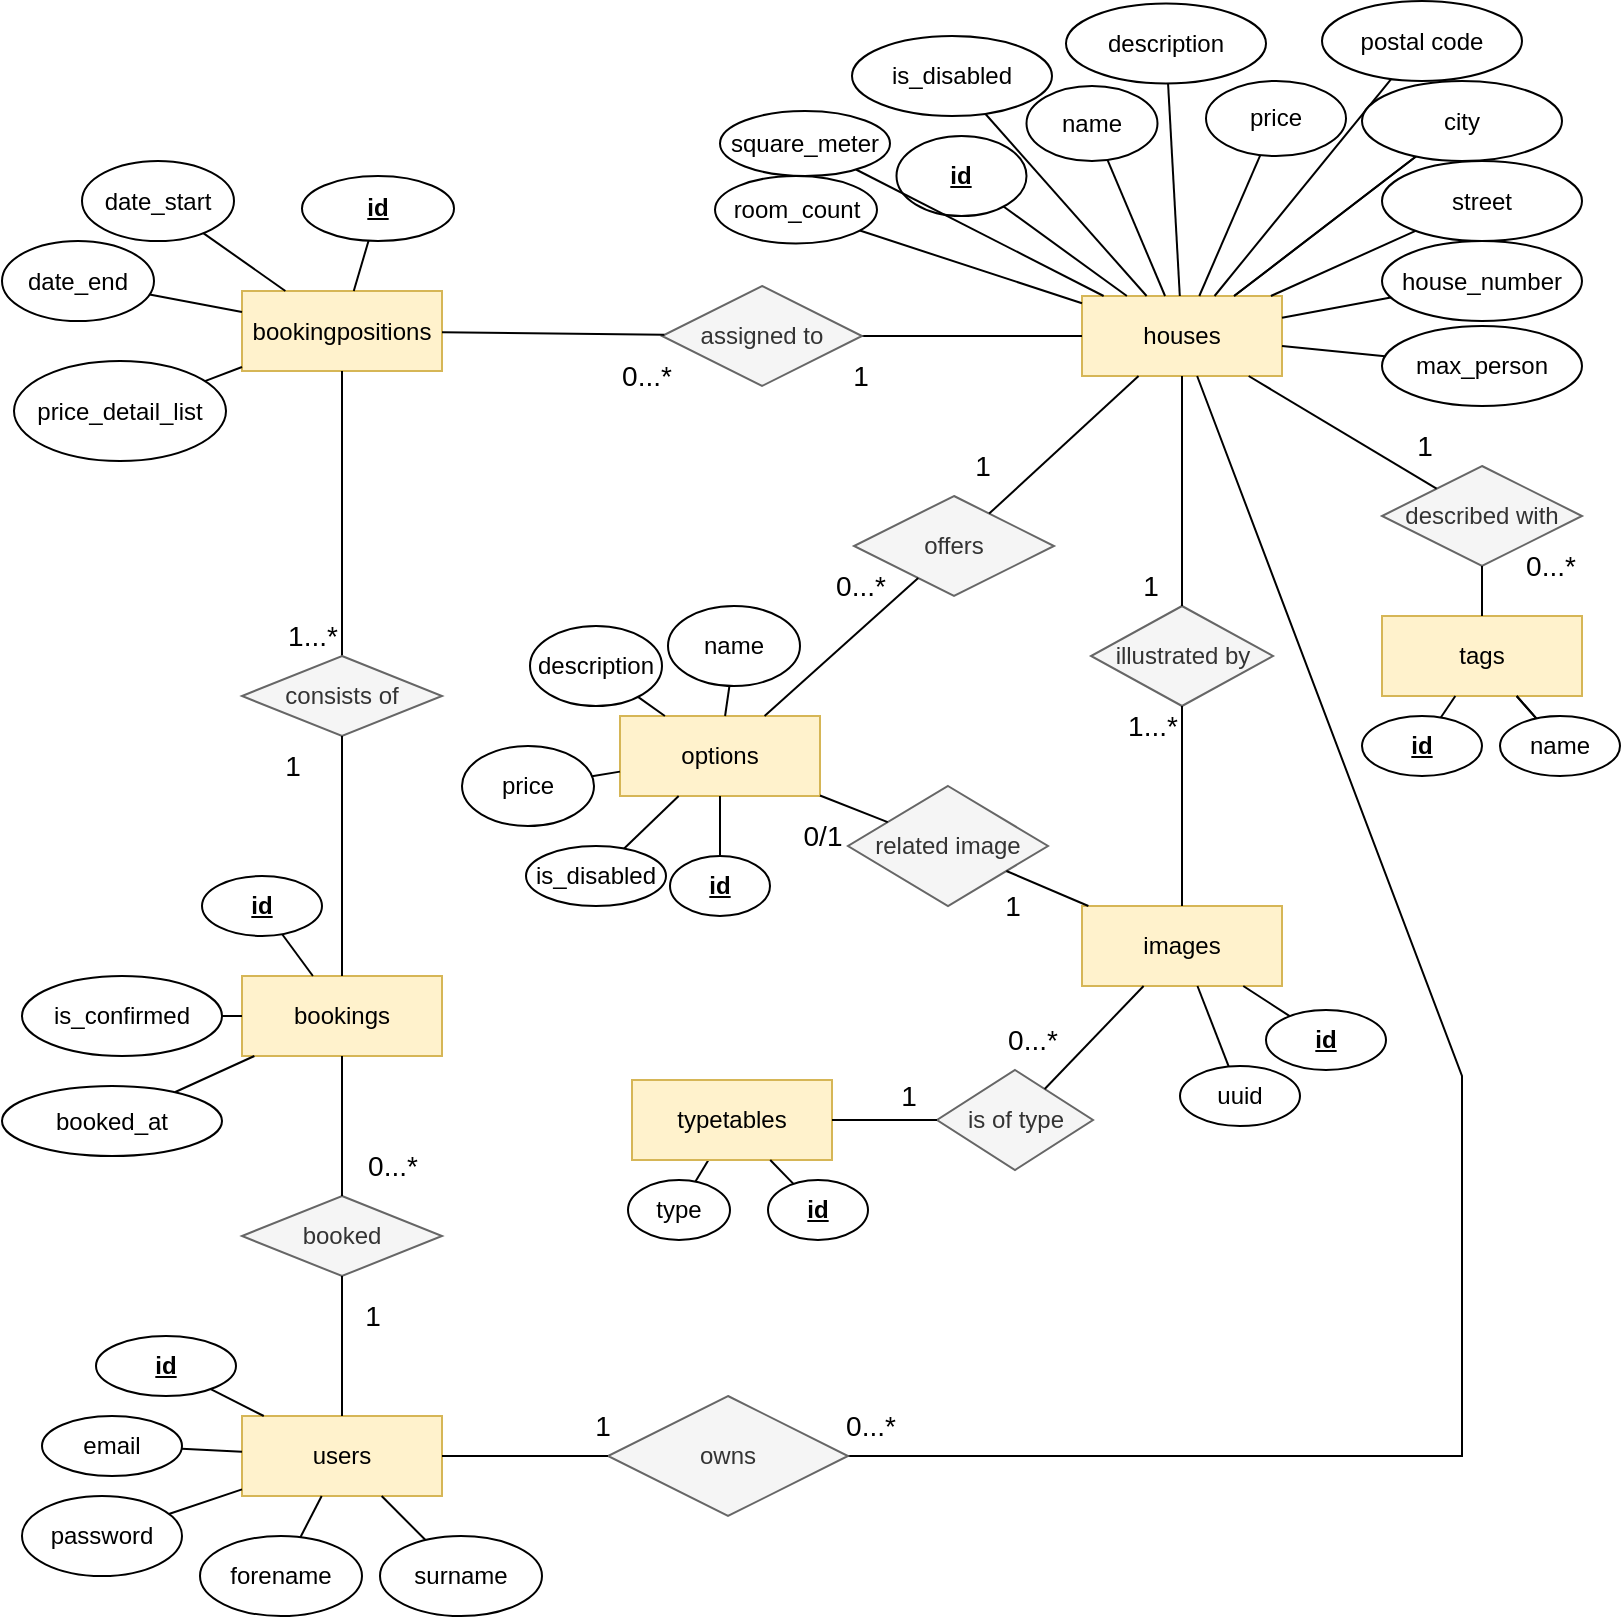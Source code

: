 <mxfile version="22.1.2" type="device">
  <diagram name="Seite-1" id="OsifApjgYvvoh2VOSOsC">
    <mxGraphModel dx="1434" dy="836" grid="1" gridSize="10" guides="1" tooltips="1" connect="1" arrows="1" fold="1" page="1" pageScale="1" pageWidth="827" pageHeight="1169" math="0" shadow="0">
      <root>
        <mxCell id="0" />
        <mxCell id="1" parent="0" />
        <mxCell id="ab5W0s9qCHvpIZwfEwE3-1" value="users" style="whiteSpace=wrap;html=1;align=center;fillColor=#fff2cc;strokeColor=#d6b656;" parent="1" vertex="1">
          <mxGeometry x="130" y="730" width="100" height="40" as="geometry" />
        </mxCell>
        <mxCell id="ab5W0s9qCHvpIZwfEwE3-3" style="rounded=0;orthogonalLoop=1;jettySize=auto;html=1;endArrow=none;endFill=0;" parent="1" source="ab5W0s9qCHvpIZwfEwE3-2" target="ab5W0s9qCHvpIZwfEwE3-1" edge="1">
          <mxGeometry relative="1" as="geometry" />
        </mxCell>
        <mxCell id="ab5W0s9qCHvpIZwfEwE3-2" value="&lt;b&gt;&lt;u&gt;id&lt;br&gt;&lt;/u&gt;&lt;/b&gt;" style="ellipse;whiteSpace=wrap;html=1;align=center;" parent="1" vertex="1">
          <mxGeometry x="57" y="690" width="70" height="30" as="geometry" />
        </mxCell>
        <mxCell id="ab5W0s9qCHvpIZwfEwE3-4" style="rounded=0;orthogonalLoop=1;jettySize=auto;html=1;endArrow=none;endFill=0;" parent="1" source="ab5W0s9qCHvpIZwfEwE3-5" target="ab5W0s9qCHvpIZwfEwE3-1" edge="1">
          <mxGeometry relative="1" as="geometry">
            <mxPoint x="306" y="710" as="targetPoint" />
          </mxGeometry>
        </mxCell>
        <mxCell id="ab5W0s9qCHvpIZwfEwE3-5" value="email" style="ellipse;whiteSpace=wrap;html=1;align=center;" parent="1" vertex="1">
          <mxGeometry x="30" y="730" width="70" height="30" as="geometry" />
        </mxCell>
        <mxCell id="ab5W0s9qCHvpIZwfEwE3-8" style="rounded=0;orthogonalLoop=1;jettySize=auto;html=1;endArrow=none;endFill=0;" parent="1" source="ab5W0s9qCHvpIZwfEwE3-9" target="ab5W0s9qCHvpIZwfEwE3-1" edge="1">
          <mxGeometry relative="1" as="geometry">
            <mxPoint x="240" y="670" as="targetPoint" />
          </mxGeometry>
        </mxCell>
        <mxCell id="ab5W0s9qCHvpIZwfEwE3-9" value="password" style="ellipse;whiteSpace=wrap;html=1;align=center;" parent="1" vertex="1">
          <mxGeometry x="20" y="770" width="80" height="40" as="geometry" />
        </mxCell>
        <mxCell id="ab5W0s9qCHvpIZwfEwE3-10" style="rounded=0;orthogonalLoop=1;jettySize=auto;html=1;endArrow=none;endFill=0;" parent="1" source="ab5W0s9qCHvpIZwfEwE3-11" target="ab5W0s9qCHvpIZwfEwE3-1" edge="1">
          <mxGeometry relative="1" as="geometry">
            <mxPoint x="217" y="640" as="targetPoint" />
          </mxGeometry>
        </mxCell>
        <mxCell id="ab5W0s9qCHvpIZwfEwE3-11" value="forename" style="ellipse;whiteSpace=wrap;html=1;align=center;" parent="1" vertex="1">
          <mxGeometry x="109" y="790" width="81" height="40" as="geometry" />
        </mxCell>
        <mxCell id="ab5W0s9qCHvpIZwfEwE3-12" style="rounded=0;orthogonalLoop=1;jettySize=auto;html=1;endArrow=none;endFill=0;" parent="1" source="ab5W0s9qCHvpIZwfEwE3-13" target="ab5W0s9qCHvpIZwfEwE3-1" edge="1">
          <mxGeometry relative="1" as="geometry">
            <mxPoint x="117" y="640" as="targetPoint" />
          </mxGeometry>
        </mxCell>
        <mxCell id="ab5W0s9qCHvpIZwfEwE3-13" value="surname" style="ellipse;whiteSpace=wrap;html=1;align=center;" parent="1" vertex="1">
          <mxGeometry x="199" y="790" width="81" height="40" as="geometry" />
        </mxCell>
        <mxCell id="ab5W0s9qCHvpIZwfEwE3-16" value="tags" style="whiteSpace=wrap;html=1;align=center;fillColor=#fff2cc;strokeColor=#d6b656;" parent="1" vertex="1">
          <mxGeometry x="700" y="330" width="100" height="40" as="geometry" />
        </mxCell>
        <mxCell id="ab5W0s9qCHvpIZwfEwE3-17" style="rounded=0;orthogonalLoop=1;jettySize=auto;html=1;endArrow=none;endFill=0;" parent="1" source="ab5W0s9qCHvpIZwfEwE3-18" target="ab5W0s9qCHvpIZwfEwE3-16" edge="1">
          <mxGeometry relative="1" as="geometry">
            <mxPoint x="678.333" y="270" as="targetPoint" />
          </mxGeometry>
        </mxCell>
        <mxCell id="ab5W0s9qCHvpIZwfEwE3-18" value="&lt;b&gt;&lt;u&gt;id&lt;/u&gt;&lt;/b&gt;" style="ellipse;whiteSpace=wrap;html=1;align=center;" parent="1" vertex="1">
          <mxGeometry x="690" y="380" width="60" height="30" as="geometry" />
        </mxCell>
        <mxCell id="ab5W0s9qCHvpIZwfEwE3-21" style="rounded=0;orthogonalLoop=1;jettySize=auto;html=1;endArrow=none;endFill=0;" parent="1" source="ab5W0s9qCHvpIZwfEwE3-22" target="ab5W0s9qCHvpIZwfEwE3-16" edge="1">
          <mxGeometry relative="1" as="geometry">
            <mxPoint x="682" y="470" as="targetPoint" />
          </mxGeometry>
        </mxCell>
        <mxCell id="ab5W0s9qCHvpIZwfEwE3-23" value="bookings" style="whiteSpace=wrap;html=1;align=center;fillColor=#fff2cc;strokeColor=#d6b656;" parent="1" vertex="1">
          <mxGeometry x="130" y="510" width="100" height="40" as="geometry" />
        </mxCell>
        <mxCell id="ab5W0s9qCHvpIZwfEwE3-24" value="bookingpositions" style="whiteSpace=wrap;html=1;align=center;fillColor=#fff2cc;strokeColor=#d6b656;" parent="1" vertex="1">
          <mxGeometry x="130" y="167.5" width="100" height="40" as="geometry" />
        </mxCell>
        <mxCell id="ab5W0s9qCHvpIZwfEwE3-25" style="rounded=0;orthogonalLoop=1;jettySize=auto;html=1;endArrow=none;endFill=0;" parent="1" source="ab5W0s9qCHvpIZwfEwE3-26" target="ab5W0s9qCHvpIZwfEwE3-24" edge="1">
          <mxGeometry relative="1" as="geometry">
            <mxPoint x="50" y="187.5" as="targetPoint" />
          </mxGeometry>
        </mxCell>
        <mxCell id="ab5W0s9qCHvpIZwfEwE3-26" value="&lt;b&gt;&lt;u&gt;id&lt;/u&gt;&lt;/b&gt;" style="ellipse;whiteSpace=wrap;html=1;align=center;" parent="1" vertex="1">
          <mxGeometry x="160" y="110" width="76" height="32.5" as="geometry" />
        </mxCell>
        <mxCell id="ab5W0s9qCHvpIZwfEwE3-29" value="houses" style="whiteSpace=wrap;html=1;align=center;fillColor=#fff2cc;strokeColor=#d6b656;" parent="1" vertex="1">
          <mxGeometry x="550" y="170" width="100" height="40" as="geometry" />
        </mxCell>
        <mxCell id="ab5W0s9qCHvpIZwfEwE3-32" style="rounded=0;orthogonalLoop=1;jettySize=auto;html=1;endArrow=none;endFill=0;" parent="1" source="ab5W0s9qCHvpIZwfEwE3-33" target="ab5W0s9qCHvpIZwfEwE3-24" edge="1">
          <mxGeometry relative="1" as="geometry">
            <mxPoint x="264" y="97.5" as="targetPoint" />
          </mxGeometry>
        </mxCell>
        <mxCell id="ab5W0s9qCHvpIZwfEwE3-33" value="date_start" style="ellipse;whiteSpace=wrap;html=1;align=center;" parent="1" vertex="1">
          <mxGeometry x="50" y="102.5" width="76" height="40" as="geometry" />
        </mxCell>
        <mxCell id="ab5W0s9qCHvpIZwfEwE3-34" style="rounded=0;orthogonalLoop=1;jettySize=auto;html=1;endArrow=none;endFill=0;" parent="1" source="ab5W0s9qCHvpIZwfEwE3-35" target="ab5W0s9qCHvpIZwfEwE3-24" edge="1">
          <mxGeometry relative="1" as="geometry">
            <mxPoint x="204" y="37.5" as="targetPoint" />
          </mxGeometry>
        </mxCell>
        <mxCell id="ab5W0s9qCHvpIZwfEwE3-35" value="date_end" style="ellipse;whiteSpace=wrap;html=1;align=center;" parent="1" vertex="1">
          <mxGeometry x="10" y="142.5" width="76" height="40" as="geometry" />
        </mxCell>
        <mxCell id="ab5W0s9qCHvpIZwfEwE3-36" style="rounded=0;orthogonalLoop=1;jettySize=auto;html=1;endArrow=none;endFill=0;" parent="1" source="ab5W0s9qCHvpIZwfEwE3-37" target="ab5W0s9qCHvpIZwfEwE3-29" edge="1">
          <mxGeometry relative="1" as="geometry">
            <mxPoint x="551" y="325" as="targetPoint" />
          </mxGeometry>
        </mxCell>
        <mxCell id="ab5W0s9qCHvpIZwfEwE3-37" value="&lt;b&gt;&lt;u&gt;id&lt;/u&gt;&lt;/b&gt;" style="ellipse;whiteSpace=wrap;html=1;align=center;" parent="1" vertex="1">
          <mxGeometry x="457.25" y="90" width="65" height="40" as="geometry" />
        </mxCell>
        <mxCell id="ab5W0s9qCHvpIZwfEwE3-38" style="rounded=0;orthogonalLoop=1;jettySize=auto;html=1;endArrow=none;endFill=0;" parent="1" source="ab5W0s9qCHvpIZwfEwE3-39" target="ab5W0s9qCHvpIZwfEwE3-29" edge="1">
          <mxGeometry relative="1" as="geometry">
            <mxPoint x="571" y="317.5" as="targetPoint" />
          </mxGeometry>
        </mxCell>
        <mxCell id="ab5W0s9qCHvpIZwfEwE3-39" value="description" style="ellipse;whiteSpace=wrap;html=1;align=center;" parent="1" vertex="1">
          <mxGeometry x="542" y="23.75" width="100" height="40" as="geometry" />
        </mxCell>
        <mxCell id="ab5W0s9qCHvpIZwfEwE3-40" style="rounded=0;orthogonalLoop=1;jettySize=auto;html=1;endArrow=none;endFill=0;" parent="1" source="ab5W0s9qCHvpIZwfEwE3-41" target="ab5W0s9qCHvpIZwfEwE3-29" edge="1">
          <mxGeometry relative="1" as="geometry">
            <mxPoint x="610" y="305" as="targetPoint" />
          </mxGeometry>
        </mxCell>
        <mxCell id="ab5W0s9qCHvpIZwfEwE3-41" value="price" style="ellipse;whiteSpace=wrap;html=1;align=center;" parent="1" vertex="1">
          <mxGeometry x="612" y="62.5" width="70" height="37.5" as="geometry" />
        </mxCell>
        <mxCell id="ab5W0s9qCHvpIZwfEwE3-42" style="rounded=0;orthogonalLoop=1;jettySize=auto;html=1;endArrow=none;endFill=0;" parent="1" source="ab5W0s9qCHvpIZwfEwE3-43" target="ab5W0s9qCHvpIZwfEwE3-29" edge="1">
          <mxGeometry relative="1" as="geometry">
            <mxPoint x="660" y="305" as="targetPoint" />
          </mxGeometry>
        </mxCell>
        <mxCell id="ab5W0s9qCHvpIZwfEwE3-53" style="rounded=0;orthogonalLoop=1;jettySize=auto;html=1;endArrow=none;endFill=0;" parent="1" source="ab5W0s9qCHvpIZwfEwE3-44" target="ab5W0s9qCHvpIZwfEwE3-29" edge="1">
          <mxGeometry relative="1" as="geometry">
            <Array as="points">
              <mxPoint x="740" y="750" />
              <mxPoint x="740" y="560" />
            </Array>
          </mxGeometry>
        </mxCell>
        <mxCell id="ab5W0s9qCHvpIZwfEwE3-44" value="owns" style="shape=rhombus;perimeter=rhombusPerimeter;whiteSpace=wrap;html=1;align=center;fillColor=#f5f5f5;strokeColor=#666666;fontColor=#333333;" parent="1" vertex="1">
          <mxGeometry x="313" y="720" width="120" height="60" as="geometry" />
        </mxCell>
        <mxCell id="ab5W0s9qCHvpIZwfEwE3-45" style="rounded=0;orthogonalLoop=1;jettySize=auto;html=1;endArrow=none;endFill=0;" parent="1" source="ab5W0s9qCHvpIZwfEwE3-46" target="ab5W0s9qCHvpIZwfEwE3-29" edge="1">
          <mxGeometry relative="1" as="geometry">
            <mxPoint x="630" y="330" as="targetPoint" />
          </mxGeometry>
        </mxCell>
        <mxCell id="ab5W0s9qCHvpIZwfEwE3-46" value="street" style="ellipse;whiteSpace=wrap;html=1;align=center;" parent="1" vertex="1">
          <mxGeometry x="700" y="102.5" width="100" height="40" as="geometry" />
        </mxCell>
        <mxCell id="ab5W0s9qCHvpIZwfEwE3-47" style="rounded=0;orthogonalLoop=1;jettySize=auto;html=1;endArrow=none;endFill=0;" parent="1" source="ab5W0s9qCHvpIZwfEwE3-43" target="ab5W0s9qCHvpIZwfEwE3-29" edge="1">
          <mxGeometry relative="1" as="geometry">
            <mxPoint x="570" y="350" as="targetPoint" />
          </mxGeometry>
        </mxCell>
        <mxCell id="ab5W0s9qCHvpIZwfEwE3-48" value="house_number" style="ellipse;whiteSpace=wrap;html=1;align=center;" parent="1" vertex="1">
          <mxGeometry x="700" y="142.5" width="100" height="40" as="geometry" />
        </mxCell>
        <mxCell id="ab5W0s9qCHvpIZwfEwE3-49" style="rounded=0;orthogonalLoop=1;jettySize=auto;html=1;endArrow=none;endFill=0;" parent="1" source="ab5W0s9qCHvpIZwfEwE3-50" target="ab5W0s9qCHvpIZwfEwE3-29" edge="1">
          <mxGeometry relative="1" as="geometry">
            <mxPoint x="520" y="320" as="targetPoint" />
          </mxGeometry>
        </mxCell>
        <mxCell id="ab5W0s9qCHvpIZwfEwE3-50" value="postal code" style="ellipse;whiteSpace=wrap;html=1;align=center;" parent="1" vertex="1">
          <mxGeometry x="670" y="22.5" width="100" height="40" as="geometry" />
        </mxCell>
        <mxCell id="ab5W0s9qCHvpIZwfEwE3-51" style="rounded=0;orthogonalLoop=1;jettySize=auto;html=1;endArrow=none;endFill=0;" parent="1" source="ab5W0s9qCHvpIZwfEwE3-52" target="ab5W0s9qCHvpIZwfEwE3-29" edge="1">
          <mxGeometry relative="1" as="geometry">
            <mxPoint x="660" y="130" as="targetPoint" />
          </mxGeometry>
        </mxCell>
        <mxCell id="ab5W0s9qCHvpIZwfEwE3-52" value="name" style="ellipse;whiteSpace=wrap;html=1;align=center;" parent="1" vertex="1">
          <mxGeometry x="522.25" y="65" width="65.5" height="37.5" as="geometry" />
        </mxCell>
        <mxCell id="ab5W0s9qCHvpIZwfEwE3-54" style="rounded=0;orthogonalLoop=1;jettySize=auto;html=1;endArrow=none;endFill=0;" parent="1" source="ab5W0s9qCHvpIZwfEwE3-1" target="ab5W0s9qCHvpIZwfEwE3-44" edge="1">
          <mxGeometry relative="1" as="geometry">
            <mxPoint x="314" y="749" as="sourcePoint" />
            <mxPoint x="438" y="610" as="targetPoint" />
          </mxGeometry>
        </mxCell>
        <mxCell id="ab5W0s9qCHvpIZwfEwE3-56" style="rounded=0;orthogonalLoop=1;jettySize=auto;html=1;endArrow=none;endFill=0;" parent="1" source="ab5W0s9qCHvpIZwfEwE3-55" target="ab5W0s9qCHvpIZwfEwE3-29" edge="1">
          <mxGeometry relative="1" as="geometry" />
        </mxCell>
        <mxCell id="ab5W0s9qCHvpIZwfEwE3-55" value="assigned to" style="shape=rhombus;perimeter=rhombusPerimeter;whiteSpace=wrap;html=1;align=center;fillColor=#f5f5f5;strokeColor=#666666;fontColor=#333333;" parent="1" vertex="1">
          <mxGeometry x="340" y="165" width="100" height="50" as="geometry" />
        </mxCell>
        <mxCell id="ab5W0s9qCHvpIZwfEwE3-57" style="rounded=0;orthogonalLoop=1;jettySize=auto;html=1;endArrow=none;endFill=0;" parent="1" source="ab5W0s9qCHvpIZwfEwE3-24" target="ab5W0s9qCHvpIZwfEwE3-55" edge="1">
          <mxGeometry relative="1" as="geometry">
            <mxPoint x="-96" y="330" as="sourcePoint" />
            <mxPoint x="191" y="195" as="targetPoint" />
          </mxGeometry>
        </mxCell>
        <mxCell id="ab5W0s9qCHvpIZwfEwE3-58" value="described with" style="shape=rhombus;perimeter=rhombusPerimeter;whiteSpace=wrap;html=1;align=center;fillColor=#f5f5f5;fontColor=#333333;strokeColor=#666666;" parent="1" vertex="1">
          <mxGeometry x="700" y="255" width="100" height="50" as="geometry" />
        </mxCell>
        <mxCell id="ab5W0s9qCHvpIZwfEwE3-59" style="rounded=0;orthogonalLoop=1;jettySize=auto;html=1;endArrow=none;endFill=0;" parent="1" source="ab5W0s9qCHvpIZwfEwE3-58" target="ab5W0s9qCHvpIZwfEwE3-29" edge="1">
          <mxGeometry relative="1" as="geometry">
            <mxPoint x="494.5" y="432" as="sourcePoint" />
            <mxPoint x="505.5" y="330" as="targetPoint" />
          </mxGeometry>
        </mxCell>
        <mxCell id="ab5W0s9qCHvpIZwfEwE3-60" style="rounded=0;orthogonalLoop=1;jettySize=auto;html=1;endArrow=none;endFill=0;" parent="1" source="ab5W0s9qCHvpIZwfEwE3-58" target="ab5W0s9qCHvpIZwfEwE3-16" edge="1">
          <mxGeometry relative="1" as="geometry">
            <mxPoint x="657" y="287" as="sourcePoint" />
            <mxPoint x="631" y="240" as="targetPoint" />
          </mxGeometry>
        </mxCell>
        <mxCell id="ab5W0s9qCHvpIZwfEwE3-61" value="" style="rounded=0;orthogonalLoop=1;jettySize=auto;html=1;endArrow=none;endFill=0;" parent="1" source="ab5W0s9qCHvpIZwfEwE3-48" target="ab5W0s9qCHvpIZwfEwE3-29" edge="1">
          <mxGeometry relative="1" as="geometry">
            <mxPoint x="629" y="190" as="targetPoint" />
            <mxPoint x="733" y="79" as="sourcePoint" />
          </mxGeometry>
        </mxCell>
        <mxCell id="ab5W0s9qCHvpIZwfEwE3-43" value="city" style="ellipse;whiteSpace=wrap;html=1;align=center;" parent="1" vertex="1">
          <mxGeometry x="690" y="62.5" width="100" height="40" as="geometry" />
        </mxCell>
        <mxCell id="ab5W0s9qCHvpIZwfEwE3-63" style="rounded=0;orthogonalLoop=1;jettySize=auto;html=1;endArrow=none;endFill=0;" parent="1" source="ab5W0s9qCHvpIZwfEwE3-62" target="ab5W0s9qCHvpIZwfEwE3-24" edge="1">
          <mxGeometry relative="1" as="geometry" />
        </mxCell>
        <mxCell id="ab5W0s9qCHvpIZwfEwE3-62" value="consists of" style="shape=rhombus;perimeter=rhombusPerimeter;whiteSpace=wrap;html=1;align=center;fillColor=#f5f5f5;strokeColor=#666666;fontColor=#333333;" parent="1" vertex="1">
          <mxGeometry x="130" y="350" width="100" height="40" as="geometry" />
        </mxCell>
        <mxCell id="ab5W0s9qCHvpIZwfEwE3-64" style="rounded=0;orthogonalLoop=1;jettySize=auto;html=1;endArrow=none;endFill=0;" parent="1" source="ab5W0s9qCHvpIZwfEwE3-23" target="ab5W0s9qCHvpIZwfEwE3-62" edge="1">
          <mxGeometry relative="1" as="geometry">
            <mxPoint x="183" y="143" as="sourcePoint" />
            <mxPoint x="159" y="48" as="targetPoint" />
          </mxGeometry>
        </mxCell>
        <mxCell id="ab5W0s9qCHvpIZwfEwE3-65" style="rounded=0;orthogonalLoop=1;jettySize=auto;html=1;endArrow=none;endFill=0;" parent="1" source="ab5W0s9qCHvpIZwfEwE3-81" target="ab5W0s9qCHvpIZwfEwE3-23" edge="1">
          <mxGeometry relative="1" as="geometry">
            <mxPoint x="13" y="238" as="targetPoint" />
            <mxPoint x="150.09" y="489.126" as="sourcePoint" />
          </mxGeometry>
        </mxCell>
        <mxCell id="ab5W0s9qCHvpIZwfEwE3-67" value="booked" style="shape=rhombus;perimeter=rhombusPerimeter;whiteSpace=wrap;html=1;align=center;fillColor=#f5f5f5;strokeColor=#666666;fontColor=#333333;" parent="1" vertex="1">
          <mxGeometry x="130" y="620" width="100" height="40" as="geometry" />
        </mxCell>
        <mxCell id="ab5W0s9qCHvpIZwfEwE3-69" style="rounded=0;orthogonalLoop=1;jettySize=auto;html=1;endArrow=none;endFill=0;" parent="1" source="ab5W0s9qCHvpIZwfEwE3-23" target="ab5W0s9qCHvpIZwfEwE3-67" edge="1">
          <mxGeometry relative="1" as="geometry">
            <mxPoint x="180" y="360" as="sourcePoint" />
            <mxPoint x="218" y="284" as="targetPoint" />
          </mxGeometry>
        </mxCell>
        <mxCell id="ab5W0s9qCHvpIZwfEwE3-70" style="rounded=0;orthogonalLoop=1;jettySize=auto;html=1;endArrow=none;endFill=0;" parent="1" source="ab5W0s9qCHvpIZwfEwE3-1" target="ab5W0s9qCHvpIZwfEwE3-67" edge="1">
          <mxGeometry relative="1" as="geometry">
            <mxPoint x="168" y="270" as="sourcePoint" />
            <mxPoint x="153" y="412" as="targetPoint" />
          </mxGeometry>
        </mxCell>
        <mxCell id="ab5W0s9qCHvpIZwfEwE3-81" value="&lt;b&gt;&lt;u&gt;id&lt;/u&gt;&lt;/b&gt;" style="ellipse;whiteSpace=wrap;html=1;align=center;" parent="1" vertex="1">
          <mxGeometry x="110" y="460" width="60" height="30" as="geometry" />
        </mxCell>
        <mxCell id="ab5W0s9qCHvpIZwfEwE3-82" value="images" style="whiteSpace=wrap;html=1;align=center;fillColor=#fff2cc;strokeColor=#d6b656;" parent="1" vertex="1">
          <mxGeometry x="550" y="475" width="100" height="40" as="geometry" />
        </mxCell>
        <mxCell id="ab5W0s9qCHvpIZwfEwE3-83" style="rounded=0;orthogonalLoop=1;jettySize=auto;html=1;endArrow=none;endFill=0;" parent="1" source="ab5W0s9qCHvpIZwfEwE3-84" target="ab5W0s9qCHvpIZwfEwE3-82" edge="1">
          <mxGeometry relative="1" as="geometry">
            <mxPoint x="374" y="250" as="targetPoint" />
            <mxPoint x="359.09" y="229.126" as="sourcePoint" />
          </mxGeometry>
        </mxCell>
        <mxCell id="ab5W0s9qCHvpIZwfEwE3-84" value="&lt;b&gt;&lt;u&gt;id&lt;/u&gt;&lt;/b&gt;" style="ellipse;whiteSpace=wrap;html=1;align=center;" parent="1" vertex="1">
          <mxGeometry x="642" y="527" width="60" height="30" as="geometry" />
        </mxCell>
        <mxCell id="ab5W0s9qCHvpIZwfEwE3-89" value="illustrated by" style="shape=rhombus;perimeter=rhombusPerimeter;whiteSpace=wrap;html=1;align=center;fillColor=#f5f5f5;strokeColor=#666666;fontColor=#333333;" parent="1" vertex="1">
          <mxGeometry x="554.5" y="325" width="91" height="50" as="geometry" />
        </mxCell>
        <mxCell id="ab5W0s9qCHvpIZwfEwE3-90" style="rounded=0;orthogonalLoop=1;jettySize=auto;html=1;endArrow=none;endFill=0;" parent="1" source="ab5W0s9qCHvpIZwfEwE3-89" target="ab5W0s9qCHvpIZwfEwE3-29" edge="1">
          <mxGeometry relative="1" as="geometry">
            <mxPoint x="230" y="610" as="sourcePoint" />
            <mxPoint x="230" y="490" as="targetPoint" />
          </mxGeometry>
        </mxCell>
        <mxCell id="ab5W0s9qCHvpIZwfEwE3-91" style="rounded=0;orthogonalLoop=1;jettySize=auto;html=1;endArrow=none;endFill=0;" parent="1" source="ab5W0s9qCHvpIZwfEwE3-82" target="ab5W0s9qCHvpIZwfEwE3-89" edge="1">
          <mxGeometry relative="1" as="geometry">
            <mxPoint x="239" y="650" as="sourcePoint" />
            <mxPoint x="239" y="530" as="targetPoint" />
          </mxGeometry>
        </mxCell>
        <mxCell id="ab5W0s9qCHvpIZwfEwE3-92" style="rounded=0;orthogonalLoop=1;jettySize=auto;html=1;endArrow=none;endFill=0;" parent="1" source="ab5W0s9qCHvpIZwfEwE3-93" target="ab5W0s9qCHvpIZwfEwE3-23" edge="1">
          <mxGeometry relative="1" as="geometry">
            <mxPoint x="84" y="64.5" as="targetPoint" />
          </mxGeometry>
        </mxCell>
        <mxCell id="ab5W0s9qCHvpIZwfEwE3-93" value="is_confirmed" style="ellipse;whiteSpace=wrap;html=1;align=center;" parent="1" vertex="1">
          <mxGeometry x="20" y="510" width="100" height="40" as="geometry" />
        </mxCell>
        <mxCell id="ab5W0s9qCHvpIZwfEwE3-94" style="rounded=0;orthogonalLoop=1;jettySize=auto;html=1;endArrow=none;endFill=0;" parent="1" source="ab5W0s9qCHvpIZwfEwE3-22" target="ab5W0s9qCHvpIZwfEwE3-16" edge="1">
          <mxGeometry relative="1" as="geometry">
            <mxPoint x="758" y="470" as="targetPoint" />
          </mxGeometry>
        </mxCell>
        <mxCell id="ab5W0s9qCHvpIZwfEwE3-22" value="name" style="ellipse;whiteSpace=wrap;html=1;align=center;" parent="1" vertex="1">
          <mxGeometry x="759" y="380" width="60" height="30" as="geometry" />
        </mxCell>
        <mxCell id="ab5W0s9qCHvpIZwfEwE3-106" style="rounded=0;orthogonalLoop=1;jettySize=auto;html=1;endArrow=none;endFill=0;" parent="1" source="ab5W0s9qCHvpIZwfEwE3-107" target="ab5W0s9qCHvpIZwfEwE3-23" edge="1">
          <mxGeometry relative="1" as="geometry">
            <mxPoint x="102" y="87" as="targetPoint" />
          </mxGeometry>
        </mxCell>
        <mxCell id="ab5W0s9qCHvpIZwfEwE3-107" value="booked_at" style="ellipse;whiteSpace=wrap;html=1;align=center;" parent="1" vertex="1">
          <mxGeometry x="10" y="565" width="110" height="35" as="geometry" />
        </mxCell>
        <mxCell id="ab5W0s9qCHvpIZwfEwE3-112" value="is_disabled" style="ellipse;whiteSpace=wrap;html=1;align=center;" parent="1" vertex="1">
          <mxGeometry x="435" y="40" width="100" height="40" as="geometry" />
        </mxCell>
        <mxCell id="ab5W0s9qCHvpIZwfEwE3-113" value="" style="rounded=0;orthogonalLoop=1;jettySize=auto;html=1;endArrow=none;endFill=0;" parent="1" source="ab5W0s9qCHvpIZwfEwE3-112" target="ab5W0s9qCHvpIZwfEwE3-29" edge="1">
          <mxGeometry relative="1" as="geometry">
            <mxPoint x="665" y="238.5" as="targetPoint" />
            <mxPoint x="748" y="136.5" as="sourcePoint" />
          </mxGeometry>
        </mxCell>
        <mxCell id="3T7cJo7FmOZhtldxoi6--1" value="options" style="whiteSpace=wrap;html=1;align=center;fillColor=#fff2cc;strokeColor=#d6b656;" parent="1" vertex="1">
          <mxGeometry x="319" y="380" width="100" height="40" as="geometry" />
        </mxCell>
        <mxCell id="3T7cJo7FmOZhtldxoi6--2" value="is_disabled" style="ellipse;whiteSpace=wrap;html=1;align=center;" parent="1" vertex="1">
          <mxGeometry x="272" y="445" width="70" height="30" as="geometry" />
        </mxCell>
        <mxCell id="3T7cJo7FmOZhtldxoi6--3" value="" style="rounded=0;orthogonalLoop=1;jettySize=auto;html=1;endArrow=none;endFill=0;" parent="1" source="3T7cJo7FmOZhtldxoi6--2" target="3T7cJo7FmOZhtldxoi6--1" edge="1">
          <mxGeometry relative="1" as="geometry">
            <mxPoint x="273" y="565" as="targetPoint" />
            <mxPoint x="381" y="525" as="sourcePoint" />
          </mxGeometry>
        </mxCell>
        <mxCell id="3T7cJo7FmOZhtldxoi6--10" style="rounded=0;orthogonalLoop=1;jettySize=auto;html=1;endArrow=none;endFill=0;" parent="1" source="3T7cJo7FmOZhtldxoi6--11" target="ab5W0s9qCHvpIZwfEwE3-24" edge="1">
          <mxGeometry relative="1" as="geometry">
            <mxPoint x="213" y="320" as="targetPoint" />
          </mxGeometry>
        </mxCell>
        <mxCell id="3T7cJo7FmOZhtldxoi6--11" value="price_detail_list" style="ellipse;whiteSpace=wrap;html=1;align=center;" parent="1" vertex="1">
          <mxGeometry x="16" y="202.5" width="106" height="50" as="geometry" />
        </mxCell>
        <mxCell id="3T7cJo7FmOZhtldxoi6--13" style="rounded=0;orthogonalLoop=1;jettySize=auto;html=1;endArrow=none;endFill=0;" parent="1" source="3T7cJo7FmOZhtldxoi6--12" target="3T7cJo7FmOZhtldxoi6--21" edge="1">
          <mxGeometry relative="1" as="geometry" />
        </mxCell>
        <mxCell id="3T7cJo7FmOZhtldxoi6--12" value="type" style="ellipse;whiteSpace=wrap;html=1;align=center;" parent="1" vertex="1">
          <mxGeometry x="323" y="612" width="51" height="30" as="geometry" />
        </mxCell>
        <mxCell id="3T7cJo7FmOZhtldxoi6--16" style="rounded=0;orthogonalLoop=1;jettySize=auto;html=1;endArrow=none;endFill=0;" parent="1" source="3T7cJo7FmOZhtldxoi6--17" target="ab5W0s9qCHvpIZwfEwE3-82" edge="1">
          <mxGeometry relative="1" as="geometry">
            <mxPoint x="236" y="322.5" as="targetPoint" />
          </mxGeometry>
        </mxCell>
        <mxCell id="3T7cJo7FmOZhtldxoi6--17" value="uuid" style="ellipse;whiteSpace=wrap;html=1;align=center;" parent="1" vertex="1">
          <mxGeometry x="599" y="555" width="60" height="30" as="geometry" />
        </mxCell>
        <mxCell id="3T7cJo7FmOZhtldxoi6--21" value="typetables" style="whiteSpace=wrap;html=1;align=center;fillColor=#fff2cc;strokeColor=#d6b656;" parent="1" vertex="1">
          <mxGeometry x="325" y="562" width="100" height="40" as="geometry" />
        </mxCell>
        <mxCell id="3T7cJo7FmOZhtldxoi6--23" value="is of type" style="shape=rhombus;perimeter=rhombusPerimeter;whiteSpace=wrap;html=1;align=center;fillColor=#f5f5f5;strokeColor=#666666;fontColor=#333333;" parent="1" vertex="1">
          <mxGeometry x="477.5" y="557" width="78" height="50" as="geometry" />
        </mxCell>
        <mxCell id="3T7cJo7FmOZhtldxoi6--24" style="rounded=0;orthogonalLoop=1;jettySize=auto;html=1;endArrow=none;endFill=0;" parent="1" source="3T7cJo7FmOZhtldxoi6--25" target="3T7cJo7FmOZhtldxoi6--21" edge="1">
          <mxGeometry relative="1" as="geometry">
            <mxPoint x="430" y="492" as="targetPoint" />
          </mxGeometry>
        </mxCell>
        <mxCell id="3T7cJo7FmOZhtldxoi6--25" value="&lt;b&gt;&lt;u&gt;id&lt;/u&gt;&lt;/b&gt;" style="ellipse;whiteSpace=wrap;html=1;align=center;" parent="1" vertex="1">
          <mxGeometry x="393" y="612" width="50" height="30" as="geometry" />
        </mxCell>
        <mxCell id="3T7cJo7FmOZhtldxoi6--29" style="rounded=0;orthogonalLoop=1;jettySize=auto;html=1;endArrow=none;endFill=0;" parent="1" source="3T7cJo7FmOZhtldxoi6--23" target="3T7cJo7FmOZhtldxoi6--21" edge="1">
          <mxGeometry relative="1" as="geometry">
            <mxPoint x="502" y="642" as="targetPoint" />
            <mxPoint x="521" y="633" as="sourcePoint" />
          </mxGeometry>
        </mxCell>
        <mxCell id="3T7cJo7FmOZhtldxoi6--30" style="rounded=0;orthogonalLoop=1;jettySize=auto;html=1;endArrow=none;endFill=0;" parent="1" source="ab5W0s9qCHvpIZwfEwE3-82" target="3T7cJo7FmOZhtldxoi6--23" edge="1">
          <mxGeometry relative="1" as="geometry">
            <mxPoint x="343" y="530" as="targetPoint" />
            <mxPoint x="306" y="485" as="sourcePoint" />
          </mxGeometry>
        </mxCell>
        <mxCell id="3T7cJo7FmOZhtldxoi6--32" value="related image" style="shape=rhombus;perimeter=rhombusPerimeter;whiteSpace=wrap;html=1;align=center;fillColor=#f5f5f5;strokeColor=#666666;fontColor=#333333;" parent="1" vertex="1">
          <mxGeometry x="433" y="415" width="100" height="60" as="geometry" />
        </mxCell>
        <mxCell id="3T7cJo7FmOZhtldxoi6--33" style="rounded=0;orthogonalLoop=1;jettySize=auto;html=1;endArrow=none;endFill=0;" parent="1" source="3T7cJo7FmOZhtldxoi6--32" target="3T7cJo7FmOZhtldxoi6--1" edge="1">
          <mxGeometry relative="1" as="geometry">
            <mxPoint x="656.401" y="575" as="targetPoint" />
            <mxPoint x="705.29" y="633.5" as="sourcePoint" />
          </mxGeometry>
        </mxCell>
        <mxCell id="3T7cJo7FmOZhtldxoi6--34" style="rounded=0;orthogonalLoop=1;jettySize=auto;html=1;endArrow=none;endFill=0;" parent="1" source="ab5W0s9qCHvpIZwfEwE3-82" target="3T7cJo7FmOZhtldxoi6--32" edge="1">
          <mxGeometry relative="1" as="geometry">
            <mxPoint x="628.29" y="527.5" as="targetPoint" />
            <mxPoint x="490.0" y="320" as="sourcePoint" />
          </mxGeometry>
        </mxCell>
        <mxCell id="3T7cJo7FmOZhtldxoi6--35" style="rounded=0;orthogonalLoop=1;jettySize=auto;html=1;endArrow=none;endFill=0;" parent="1" source="3T7cJo7FmOZhtldxoi6--36" target="3T7cJo7FmOZhtldxoi6--1" edge="1">
          <mxGeometry relative="1" as="geometry">
            <mxPoint x="422" y="530" as="targetPoint" />
          </mxGeometry>
        </mxCell>
        <mxCell id="3T7cJo7FmOZhtldxoi6--36" value="name" style="ellipse;whiteSpace=wrap;html=1;align=center;" parent="1" vertex="1">
          <mxGeometry x="343" y="325" width="66" height="40" as="geometry" />
        </mxCell>
        <mxCell id="3T7cJo7FmOZhtldxoi6--37" style="rounded=0;orthogonalLoop=1;jettySize=auto;html=1;endArrow=none;endFill=0;" parent="1" source="3T7cJo7FmOZhtldxoi6--38" target="3T7cJo7FmOZhtldxoi6--1" edge="1">
          <mxGeometry relative="1" as="geometry">
            <mxPoint x="444" y="600" as="targetPoint" />
          </mxGeometry>
        </mxCell>
        <mxCell id="3T7cJo7FmOZhtldxoi6--38" value="price" style="ellipse;whiteSpace=wrap;html=1;align=center;" parent="1" vertex="1">
          <mxGeometry x="240" y="395" width="66" height="40" as="geometry" />
        </mxCell>
        <mxCell id="3T7cJo7FmOZhtldxoi6--39" style="rounded=0;orthogonalLoop=1;jettySize=auto;html=1;endArrow=none;endFill=0;" parent="1" source="3T7cJo7FmOZhtldxoi6--40" target="3T7cJo7FmOZhtldxoi6--1" edge="1">
          <mxGeometry relative="1" as="geometry">
            <mxPoint x="434" y="597" as="targetPoint" />
          </mxGeometry>
        </mxCell>
        <mxCell id="3T7cJo7FmOZhtldxoi6--40" value="description" style="ellipse;whiteSpace=wrap;html=1;align=center;" parent="1" vertex="1">
          <mxGeometry x="274" y="335" width="66" height="40" as="geometry" />
        </mxCell>
        <mxCell id="D0U0qlArmKWDQ3RE8Xp4-1" value="&lt;font style=&quot;font-size: 14px;&quot;&gt;0...*&lt;/font&gt;" style="text;html=1;align=center;verticalAlign=middle;resizable=0;points=[];autosize=1;strokeColor=none;fillColor=none;fontSize=14;" parent="1" vertex="1">
          <mxGeometry x="419" y="720" width="50" height="30" as="geometry" />
        </mxCell>
        <mxCell id="D0U0qlArmKWDQ3RE8Xp4-2" value="&lt;font style=&quot;font-size: 14px;&quot;&gt;1&lt;/font&gt;" style="text;html=1;align=center;verticalAlign=middle;resizable=0;points=[];autosize=1;strokeColor=none;fillColor=none;fontSize=14;" parent="1" vertex="1">
          <mxGeometry x="295" y="720" width="30" height="30" as="geometry" />
        </mxCell>
        <mxCell id="D0U0qlArmKWDQ3RE8Xp4-3" value="&lt;font style=&quot;font-size: 14px;&quot;&gt;1&lt;/font&gt;" style="text;html=1;align=center;verticalAlign=middle;resizable=0;points=[];autosize=1;strokeColor=none;fillColor=none;fontSize=14;" parent="1" vertex="1">
          <mxGeometry x="424" y="195" width="30" height="30" as="geometry" />
        </mxCell>
        <mxCell id="D0U0qlArmKWDQ3RE8Xp4-4" value="&lt;font style=&quot;font-size: 14px;&quot;&gt;0...*&lt;/font&gt;" style="text;html=1;align=center;verticalAlign=middle;resizable=0;points=[];autosize=1;strokeColor=none;fillColor=none;fontSize=14;" parent="1" vertex="1">
          <mxGeometry x="307" y="195" width="50" height="30" as="geometry" />
        </mxCell>
        <mxCell id="D0U0qlArmKWDQ3RE8Xp4-5" value="&lt;font style=&quot;font-size: 14px;&quot;&gt;1...*&lt;/font&gt;" style="text;html=1;align=center;verticalAlign=middle;resizable=0;points=[];autosize=1;strokeColor=none;fillColor=none;fontSize=14;" parent="1" vertex="1">
          <mxGeometry x="140" y="325" width="50" height="30" as="geometry" />
        </mxCell>
        <mxCell id="D0U0qlArmKWDQ3RE8Xp4-6" value="&lt;font style=&quot;font-size: 14px;&quot;&gt;1&lt;/font&gt;" style="text;html=1;align=center;verticalAlign=middle;resizable=0;points=[];autosize=1;strokeColor=none;fillColor=none;fontSize=14;" parent="1" vertex="1">
          <mxGeometry x="140" y="390" width="30" height="30" as="geometry" />
        </mxCell>
        <mxCell id="D0U0qlArmKWDQ3RE8Xp4-7" value="&lt;font style=&quot;font-size: 14px;&quot;&gt;1&lt;/font&gt;" style="text;html=1;align=center;verticalAlign=middle;resizable=0;points=[];autosize=1;strokeColor=none;fillColor=none;fontSize=14;" parent="1" vertex="1">
          <mxGeometry x="180" y="665" width="30" height="30" as="geometry" />
        </mxCell>
        <mxCell id="D0U0qlArmKWDQ3RE8Xp4-8" value="&lt;font style=&quot;font-size: 14px;&quot;&gt;0...*&lt;/font&gt;" style="text;html=1;align=center;verticalAlign=middle;resizable=0;points=[];autosize=1;strokeColor=none;fillColor=none;fontSize=14;" parent="1" vertex="1">
          <mxGeometry x="180" y="590" width="50" height="30" as="geometry" />
        </mxCell>
        <mxCell id="D0U0qlArmKWDQ3RE8Xp4-9" value="&lt;font style=&quot;font-size: 14px;&quot;&gt;1&lt;/font&gt;" style="text;html=1;align=center;verticalAlign=middle;resizable=0;points=[];autosize=1;strokeColor=none;fillColor=none;fontSize=14;" parent="1" vertex="1">
          <mxGeometry x="705.5" y="230" width="30" height="30" as="geometry" />
        </mxCell>
        <mxCell id="D0U0qlArmKWDQ3RE8Xp4-10" value="&lt;font style=&quot;font-size: 14px;&quot;&gt;0...*&lt;/font&gt;" style="text;html=1;align=center;verticalAlign=middle;resizable=0;points=[];autosize=1;strokeColor=none;fillColor=none;fontSize=14;" parent="1" vertex="1">
          <mxGeometry x="759" y="290" width="50" height="30" as="geometry" />
        </mxCell>
        <mxCell id="D0U0qlArmKWDQ3RE8Xp4-11" value="&lt;font style=&quot;font-size: 14px;&quot;&gt;1&lt;/font&gt;" style="text;html=1;align=center;verticalAlign=middle;resizable=0;points=[];autosize=1;strokeColor=none;fillColor=none;fontSize=14;" parent="1" vertex="1">
          <mxGeometry x="569" y="300" width="30" height="30" as="geometry" />
        </mxCell>
        <mxCell id="D0U0qlArmKWDQ3RE8Xp4-12" value="&lt;font style=&quot;font-size: 14px;&quot;&gt;1...*&lt;/font&gt;" style="text;html=1;align=center;verticalAlign=middle;resizable=0;points=[];autosize=1;strokeColor=none;fillColor=none;fontSize=14;" parent="1" vertex="1">
          <mxGeometry x="560" y="370" width="50" height="30" as="geometry" />
        </mxCell>
        <mxCell id="D0U0qlArmKWDQ3RE8Xp4-13" value="&lt;font style=&quot;font-size: 14px;&quot;&gt;1&lt;/font&gt;" style="text;html=1;align=center;verticalAlign=middle;resizable=0;points=[];autosize=1;strokeColor=none;fillColor=none;fontSize=14;" parent="1" vertex="1">
          <mxGeometry x="447.5" y="555" width="30" height="30" as="geometry" />
        </mxCell>
        <mxCell id="D0U0qlArmKWDQ3RE8Xp4-14" value="&lt;font style=&quot;font-size: 14px;&quot;&gt;0...*&lt;/font&gt;" style="text;html=1;align=center;verticalAlign=middle;resizable=0;points=[];autosize=1;strokeColor=none;fillColor=none;fontSize=14;" parent="1" vertex="1">
          <mxGeometry x="500" y="527" width="50" height="30" as="geometry" />
        </mxCell>
        <mxCell id="D0U0qlArmKWDQ3RE8Xp4-15" value="&lt;font style=&quot;font-size: 14px;&quot;&gt;1&lt;/font&gt;" style="text;html=1;align=center;verticalAlign=middle;resizable=0;points=[];autosize=1;strokeColor=none;fillColor=none;fontSize=14;" parent="1" vertex="1">
          <mxGeometry x="500" y="460" width="30" height="30" as="geometry" />
        </mxCell>
        <mxCell id="D0U0qlArmKWDQ3RE8Xp4-16" value="&lt;font style=&quot;font-size: 14px;&quot;&gt;0/1&lt;/font&gt;" style="text;html=1;align=center;verticalAlign=middle;resizable=0;points=[];autosize=1;strokeColor=none;fillColor=none;fontSize=14;" parent="1" vertex="1">
          <mxGeometry x="400" y="425" width="40" height="30" as="geometry" />
        </mxCell>
        <mxCell id="zn6E1SiMv-AB76XTWfc0-1" value="max_person" style="ellipse;whiteSpace=wrap;html=1;align=center;" parent="1" vertex="1">
          <mxGeometry x="700" y="185" width="100" height="40" as="geometry" />
        </mxCell>
        <mxCell id="zn6E1SiMv-AB76XTWfc0-2" value="" style="rounded=0;orthogonalLoop=1;jettySize=auto;html=1;endArrow=none;endFill=0;" parent="1" source="zn6E1SiMv-AB76XTWfc0-1" target="ab5W0s9qCHvpIZwfEwE3-29" edge="1">
          <mxGeometry relative="1" as="geometry">
            <mxPoint x="680" y="247" as="targetPoint" />
            <mxPoint x="778" y="186.5" as="sourcePoint" />
          </mxGeometry>
        </mxCell>
        <mxCell id="zn6E1SiMv-AB76XTWfc0-4" value="offers" style="shape=rhombus;perimeter=rhombusPerimeter;whiteSpace=wrap;html=1;align=center;fillColor=#f5f5f5;strokeColor=#666666;fontColor=#333333;" parent="1" vertex="1">
          <mxGeometry x="436" y="270" width="100" height="50" as="geometry" />
        </mxCell>
        <mxCell id="zn6E1SiMv-AB76XTWfc0-5" style="rounded=0;orthogonalLoop=1;jettySize=auto;html=1;endArrow=none;endFill=0;" parent="1" source="3T7cJo7FmOZhtldxoi6--1" target="zn6E1SiMv-AB76XTWfc0-4" edge="1">
          <mxGeometry relative="1" as="geometry">
            <mxPoint x="248" y="182" as="sourcePoint" />
            <mxPoint x="363" y="199" as="targetPoint" />
          </mxGeometry>
        </mxCell>
        <mxCell id="zn6E1SiMv-AB76XTWfc0-6" style="rounded=0;orthogonalLoop=1;jettySize=auto;html=1;endArrow=none;endFill=0;" parent="1" source="ab5W0s9qCHvpIZwfEwE3-29" target="zn6E1SiMv-AB76XTWfc0-4" edge="1">
          <mxGeometry relative="1" as="geometry">
            <mxPoint x="258" y="192" as="sourcePoint" />
            <mxPoint x="373" y="209" as="targetPoint" />
          </mxGeometry>
        </mxCell>
        <mxCell id="zn6E1SiMv-AB76XTWfc0-8" value="&lt;font style=&quot;font-size: 14px;&quot;&gt;1&lt;/font&gt;" style="text;html=1;align=center;verticalAlign=middle;resizable=0;points=[];autosize=1;strokeColor=none;fillColor=none;fontSize=14;" parent="1" vertex="1">
          <mxGeometry x="485" y="240" width="30" height="30" as="geometry" />
        </mxCell>
        <mxCell id="zn6E1SiMv-AB76XTWfc0-9" value="&lt;font style=&quot;font-size: 14px;&quot;&gt;0...*&lt;/font&gt;" style="text;html=1;align=center;verticalAlign=middle;resizable=0;points=[];autosize=1;strokeColor=none;fillColor=none;fontSize=14;" parent="1" vertex="1">
          <mxGeometry x="414" y="300" width="50" height="30" as="geometry" />
        </mxCell>
        <mxCell id="7wn0w7pCx0RBVtDTf_T6-1" style="rounded=0;orthogonalLoop=1;jettySize=auto;html=1;endArrow=none;endFill=0;" parent="1" source="7wn0w7pCx0RBVtDTf_T6-2" target="3T7cJo7FmOZhtldxoi6--1" edge="1">
          <mxGeometry relative="1" as="geometry">
            <mxPoint x="348.474" y="390" as="targetPoint" />
          </mxGeometry>
        </mxCell>
        <mxCell id="7wn0w7pCx0RBVtDTf_T6-2" value="&lt;b&gt;&lt;u&gt;id&lt;/u&gt;&lt;/b&gt;" style="ellipse;whiteSpace=wrap;html=1;align=center;" parent="1" vertex="1">
          <mxGeometry x="344" y="450" width="50" height="30" as="geometry" />
        </mxCell>
        <mxCell id="l4F_08crPWJ6sEZzXInA-1" style="rounded=0;orthogonalLoop=1;jettySize=auto;html=1;endArrow=none;endFill=0;" parent="1" source="l4F_08crPWJ6sEZzXInA-2" target="ab5W0s9qCHvpIZwfEwE3-29" edge="1">
          <mxGeometry relative="1" as="geometry">
            <mxPoint x="374" y="195" as="targetPoint" />
          </mxGeometry>
        </mxCell>
        <mxCell id="l4F_08crPWJ6sEZzXInA-2" value="square_meter" style="ellipse;whiteSpace=wrap;html=1;align=center;" parent="1" vertex="1">
          <mxGeometry x="369" y="77.5" width="85" height="32.5" as="geometry" />
        </mxCell>
        <mxCell id="l4F_08crPWJ6sEZzXInA-4" style="rounded=0;orthogonalLoop=1;jettySize=auto;html=1;endArrow=none;endFill=0;" parent="1" source="l4F_08crPWJ6sEZzXInA-5" target="ab5W0s9qCHvpIZwfEwE3-29" edge="1">
          <mxGeometry relative="1" as="geometry">
            <mxPoint x="436" y="243.75" as="targetPoint" />
          </mxGeometry>
        </mxCell>
        <mxCell id="l4F_08crPWJ6sEZzXInA-5" value="room_count" style="ellipse;whiteSpace=wrap;html=1;align=center;" parent="1" vertex="1">
          <mxGeometry x="366.5" y="110" width="81" height="33.75" as="geometry" />
        </mxCell>
      </root>
    </mxGraphModel>
  </diagram>
</mxfile>
